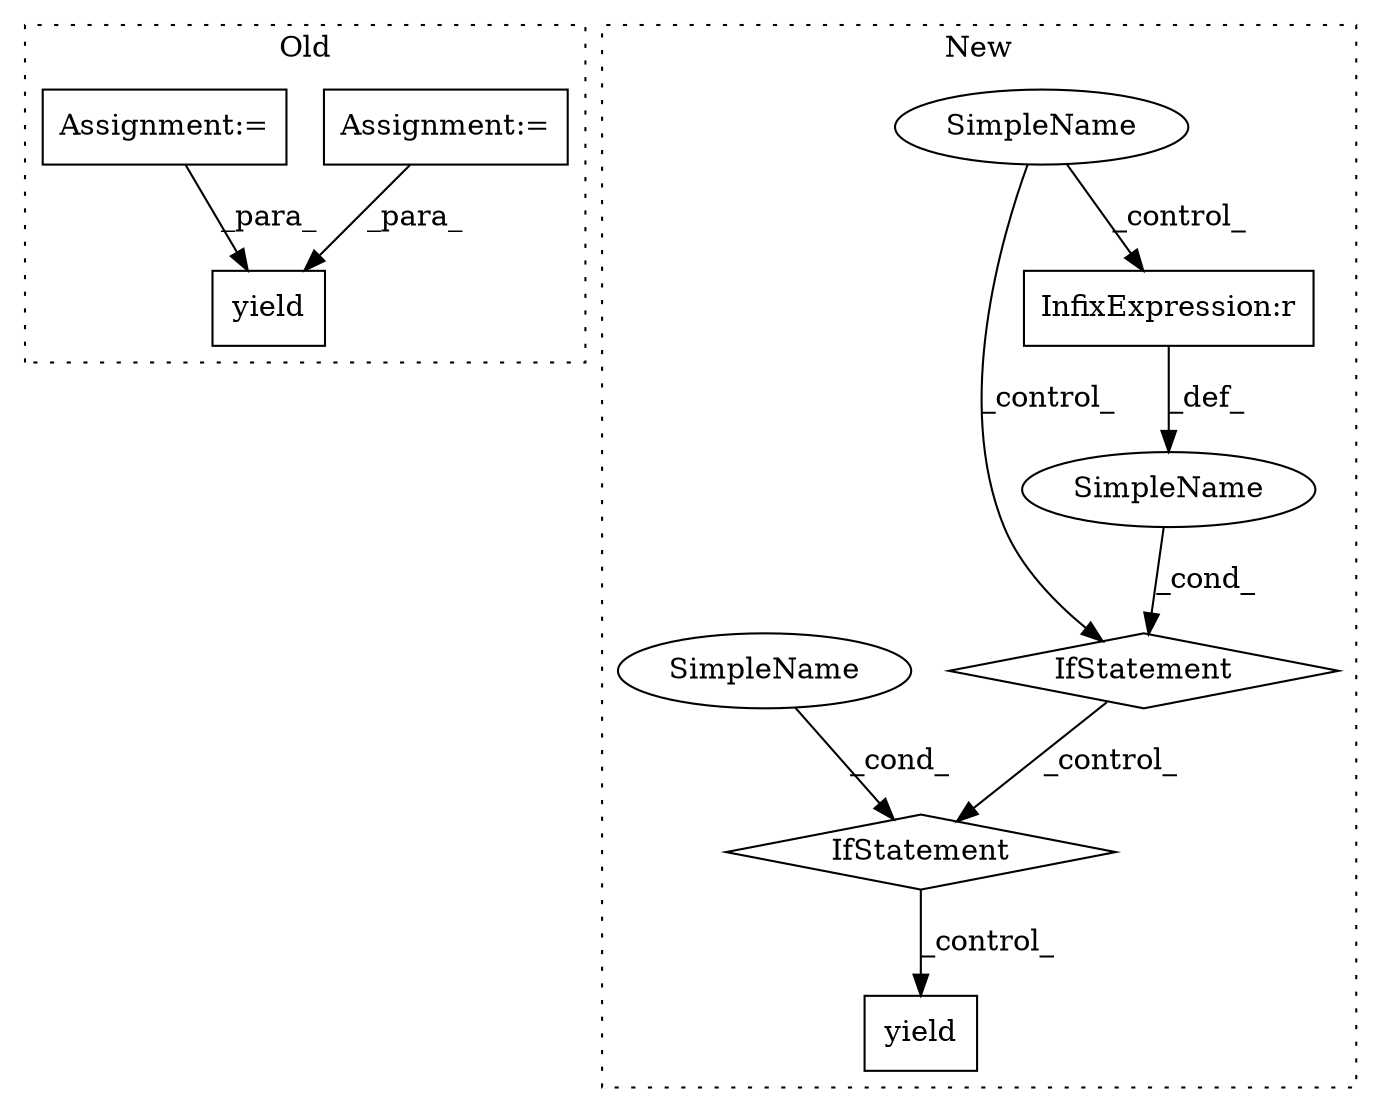 digraph G {
subgraph cluster0 {
1 [label="yield" a="112" s="11171" l="18" shape="box"];
5 [label="Assignment:=" a="7" s="10842" l="1" shape="box"];
6 [label="Assignment:=" a="7" s="11125" l="1" shape="box"];
label = "Old";
style="dotted";
}
subgraph cluster1 {
2 [label="IfStatement" a="25" s="11793,11818" l="4,2" shape="diamond"];
3 [label="yield" a="112" s="12060" l="20" shape="box"];
4 [label="SimpleName" a="42" s="" l="" shape="ellipse"];
7 [label="InfixExpression:r" a="27" s="11801" l="4" shape="box"];
8 [label="SimpleName" a="42" s="" l="" shape="ellipse"];
9 [label="IfStatement" a="25" s="11883,11915" l="4,2" shape="diamond"];
10 [label="SimpleName" a="42" s="" l="" shape="ellipse"];
label = "New";
style="dotted";
}
2 -> 9 [label="_control_"];
4 -> 2 [label="_cond_"];
5 -> 1 [label="_para_"];
6 -> 1 [label="_para_"];
7 -> 4 [label="_def_"];
8 -> 7 [label="_control_"];
8 -> 2 [label="_control_"];
9 -> 3 [label="_control_"];
10 -> 9 [label="_cond_"];
}